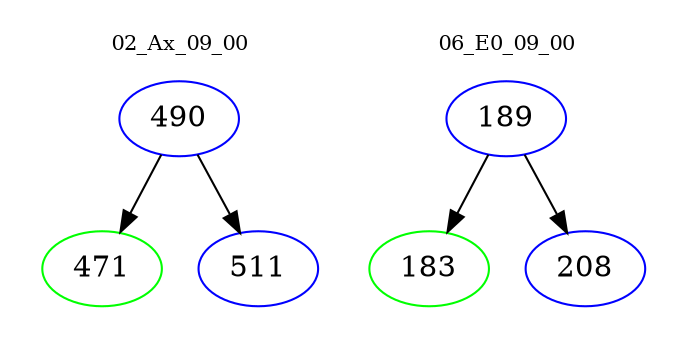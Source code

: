 digraph{
subgraph cluster_0 {
color = white
label = "02_Ax_09_00";
fontsize=10;
T0_490 [label="490", color="blue"]
T0_490 -> T0_471 [color="black"]
T0_471 [label="471", color="green"]
T0_490 -> T0_511 [color="black"]
T0_511 [label="511", color="blue"]
}
subgraph cluster_1 {
color = white
label = "06_E0_09_00";
fontsize=10;
T1_189 [label="189", color="blue"]
T1_189 -> T1_183 [color="black"]
T1_183 [label="183", color="green"]
T1_189 -> T1_208 [color="black"]
T1_208 [label="208", color="blue"]
}
}
